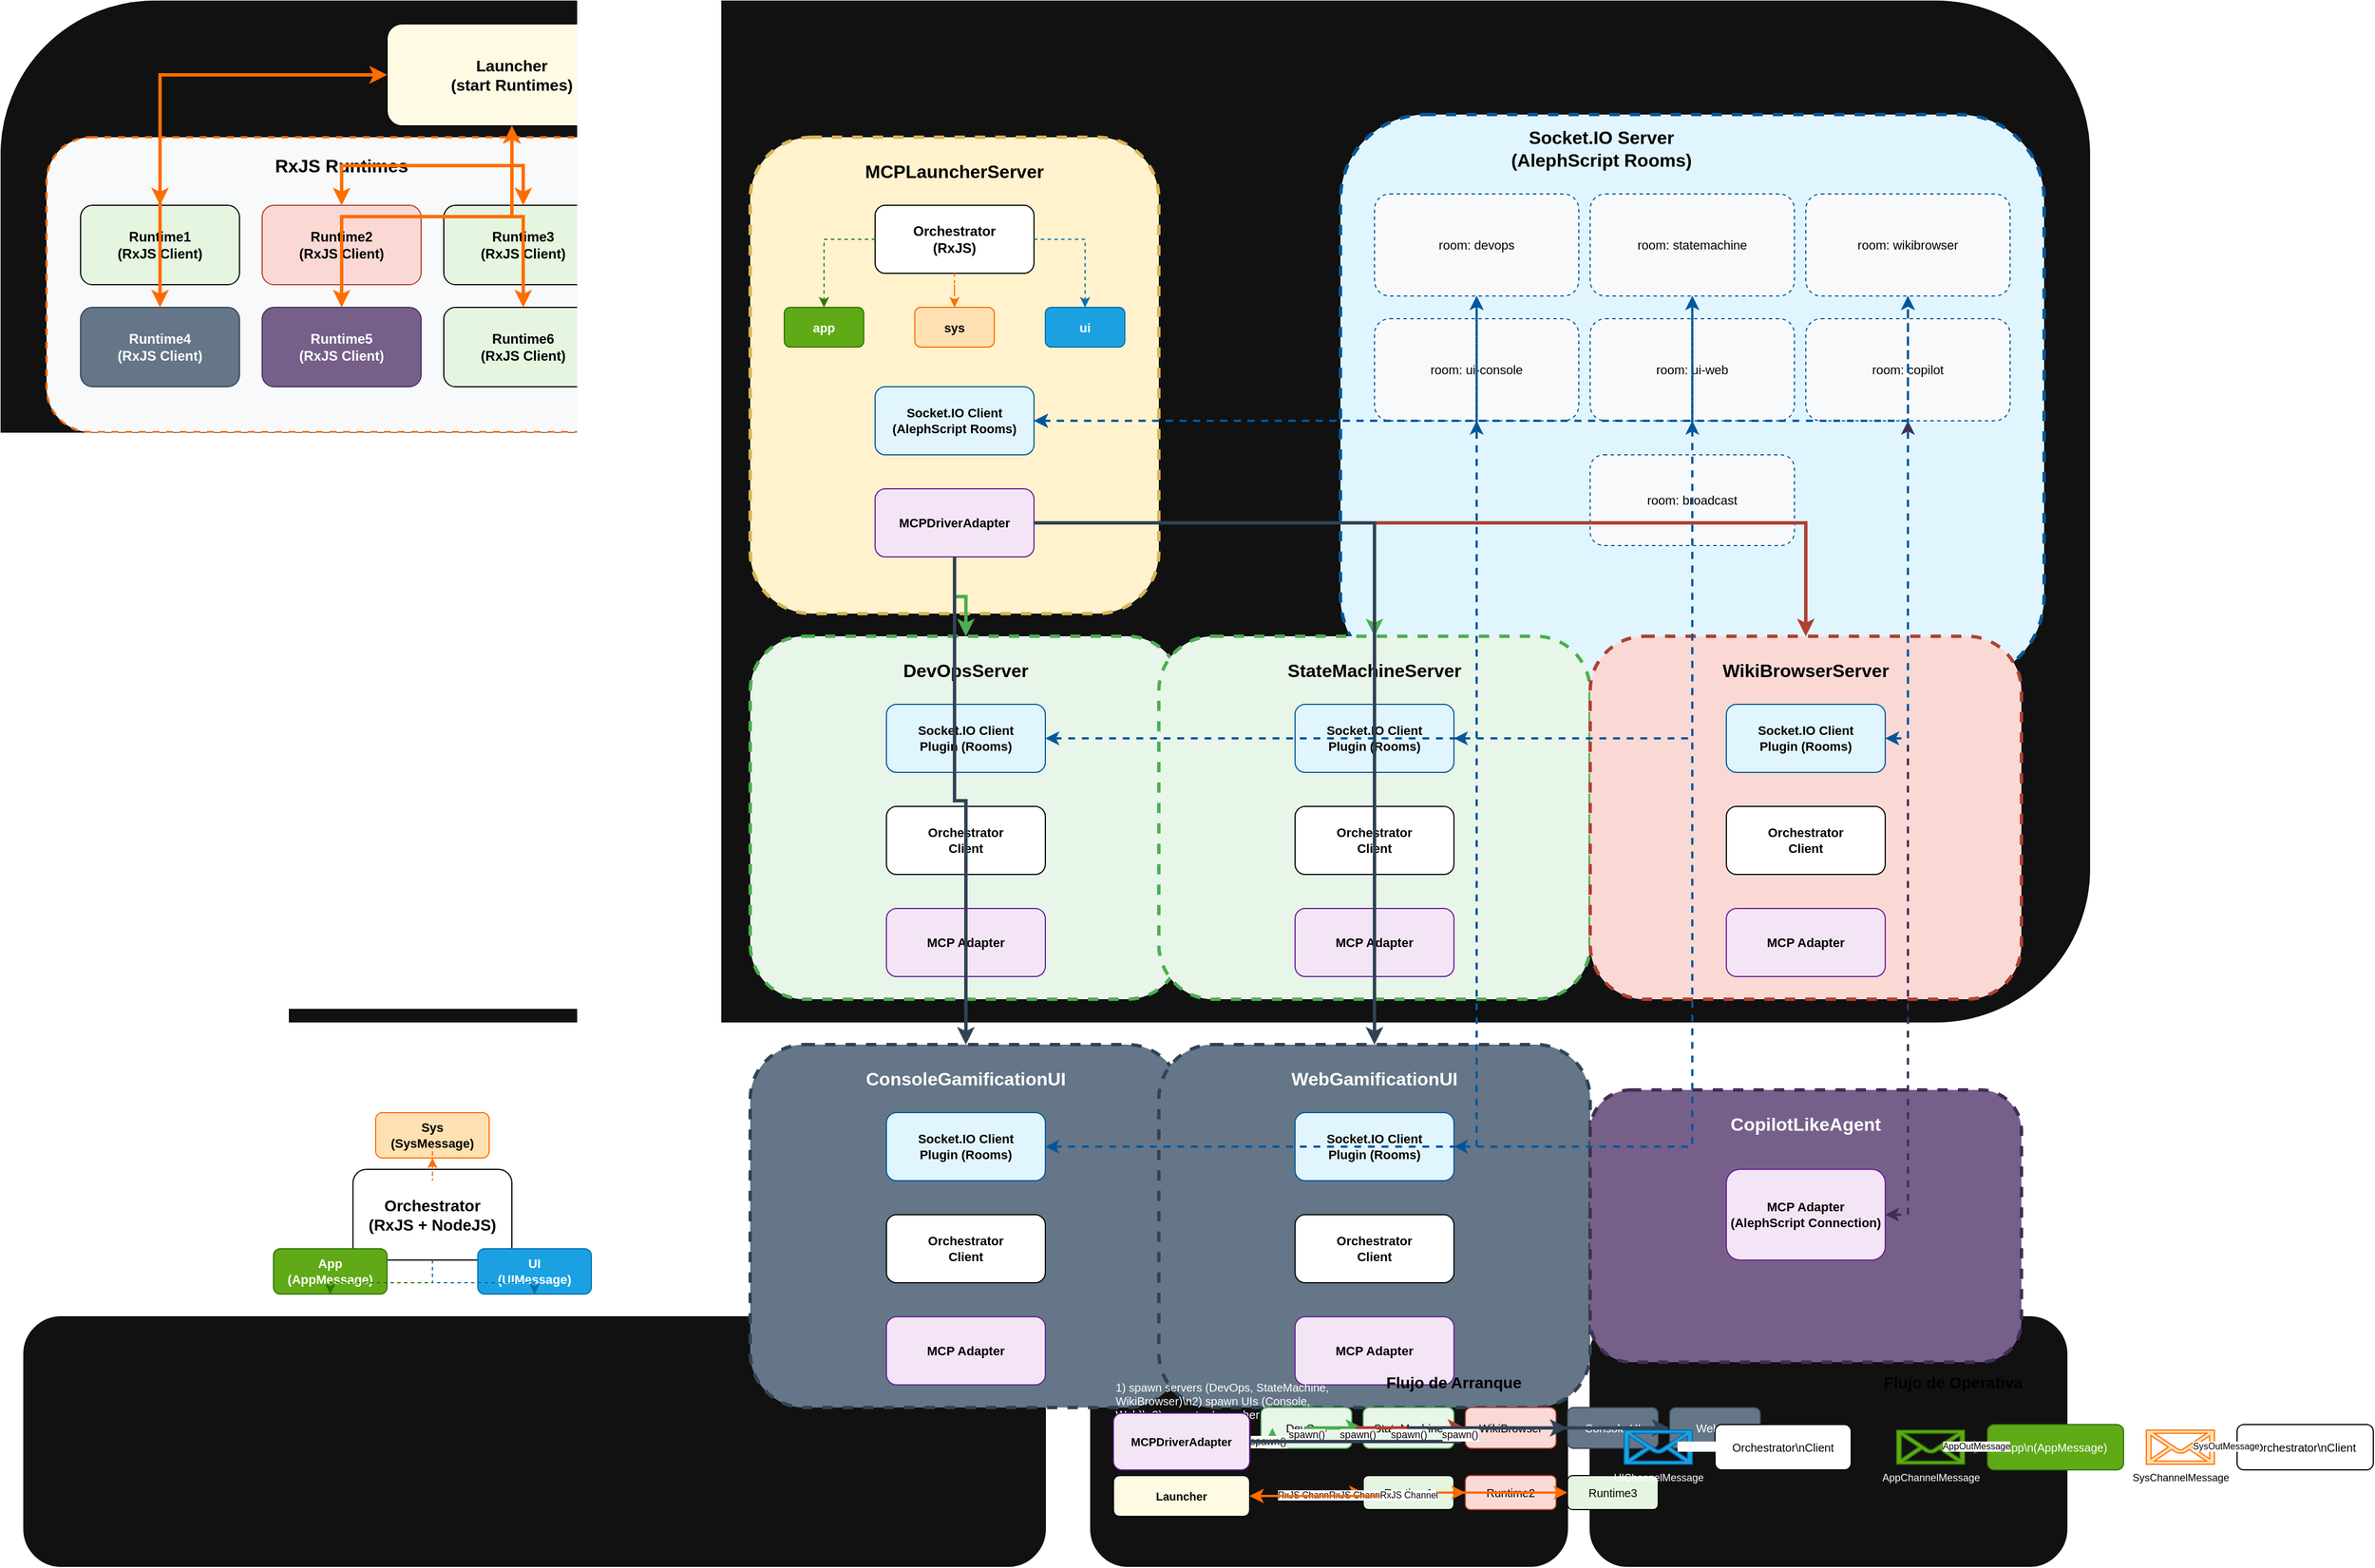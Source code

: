 <mxfile version="28.1.2">
  <diagram name="Orchestrator Detailed" id="orchestrator-detailed-page-1">
    <mxGraphModel dx="2600" dy="1600" grid="1" gridSize="10" guides="1" tooltips="1" connect="1" arrows="1" fold="1" page="1" pageScale="1" pageWidth="2000" pageHeight="1400" math="0" shadow="0">
      <root>
        <mxCell id="0"/>
        <mxCell id="1" parent="0"/>

        <!-- SECCIONES DE FONDO (no mover) -->
        <mxCell id="section-main-bg" value="" style="rounded=1;whiteSpace=wrap;html=1;fillColor=#111111;strokeColor=#111111;strokeWidth=1;opacity=100;movable=0;resizable=0;locked=1;" vertex="1" parent="1">
          <mxGeometry x="20" y="20" width="1840" height="900" as="geometry"/>
        </mxCell>
        <mxCell id="section-legend-bg" value="" style="rounded=1;whiteSpace=wrap;html=1;fillColor=#111111;strokeColor=#111111;strokeWidth=1;opacity=100;movable=0;resizable=0;locked=1;" vertex="1" parent="1">
          <mxGeometry x="40" y="1180" width="900" height="220" as="geometry"/>
        </mxCell>
        <mxCell id="section-startup-bg" value="" style="rounded=1;whiteSpace=wrap;html=1;fillColor=#111111;strokeColor=#111111;strokeWidth=1;opacity=100;movable=0;resizable=0;locked=1;" vertex="1" parent="1">
          <mxGeometry x="980" y="1180" width="420" height="220" as="geometry"/>
        </mxCell>
        <mxCell id="section-operativa-bg" value="" style="rounded=1;whiteSpace=wrap;html=1;fillColor=#111111;strokeColor=#111111;strokeWidth=1;opacity=100;movable=0;resizable=0;locked=1;" vertex="1" parent="1">
          <mxGeometry x="1420" y="1180" width="420" height="220" as="geometry"/>
        </mxCell>
        

        <!-- LAUNCHER CORE (RxJS) -->
        <mxCell id="launcher-core" value="Launcher&lt;br&gt;(start Runtimes)" style="rounded=1;whiteSpace=wrap;html=1;fontSize=14;fontColor=#000000;strokeColor=#000000;fillColor=#FFFAE3;fontStyle=1;" vertex="1" parent="1">
          <mxGeometry x="360" y="40" width="220" height="90" as="geometry"/>
        </mxCell>

        <!-- GRUPO MCPLauncherServer (centro superior) -->
        <mxCell id="group-mcp-launcher" value="" style="group" vertex="1" connectable="0" parent="1">
          <mxGeometry x="680" y="140" width="360" height="420" as="geometry"/>
        </mxCell>
        <mxCell id="mcp-launcher-bg" value="" style="rounded=1;whiteSpace=wrap;html=1;fillColor=#FFF2CC;strokeColor=#D6B656;strokeWidth=3;dashed=1;" vertex="1" parent="group-mcp-launcher">
          <mxGeometry width="360" height="420" as="geometry"/>
        </mxCell>
        <mxCell id="mcp-launcher-title" value="MCPLauncherServer" style="text;html=1;strokeColor=none;fillColor=none;align=center;verticalAlign=middle;whiteSpace=wrap;rounded=0;fontSize=16;fontStyle=1;" vertex="1" parent="group-mcp-launcher">
          <mxGeometry x="90" y="15" width="180" height="30" as="geometry"/>
        </mxCell>
        <mxCell id="mcp-orchestrator" value="Orchestrator&lt;br&gt;(RxJS)" style="rounded=1;whiteSpace=wrap;html=1;fontSize=12;fillColor=#FFFFFF;strokeColor=#000000;fontStyle=1;" vertex="1" parent="group-mcp-launcher">
          <mxGeometry x="110" y="60" width="140" height="60" as="geometry"/>
        </mxCell>
        <mxCell id="mcp-app-channel" value="app" style="rounded=1;whiteSpace=wrap;html=1;fontSize=11;fillColor=#60a917;strokeColor=#2D7600;fontColor=#ffffff;fontStyle=1;" vertex="1" parent="group-mcp-launcher">
          <mxGeometry x="30" y="150" width="70" height="35" as="geometry"/>
        </mxCell>
        <mxCell id="mcp-sys-channel" value="sys" style="rounded=1;whiteSpace=wrap;html=1;fontSize=11;fillColor=#FFE0B2;strokeColor=#FF6D00;fontStyle=1;" vertex="1" parent="group-mcp-launcher">
          <mxGeometry x="145" y="150" width="70" height="35" as="geometry"/>
        </mxCell>
        <mxCell id="mcp-ui-channel" value="ui" style="rounded=1;whiteSpace=wrap;html=1;fontSize=11;fillColor=#1ba1e2;strokeColor=#006EAF;fontColor=#ffffff;fontStyle=1;" vertex="1" parent="group-mcp-launcher">
          <mxGeometry x="260" y="150" width="70" height="35" as="geometry"/>
        </mxCell>
        <mxCell id="mcp-socketio-client" value="Socket.IO Client&lt;br&gt;(AlephScript Rooms)" style="rounded=1;whiteSpace=wrap;html=1;fontSize=11;fillColor=#E1F5FE;strokeColor=#01579B;fontStyle=1;" vertex="1" parent="group-mcp-launcher">
          <mxGeometry x="110" y="220" width="140" height="60" as="geometry"/>
        </mxCell>
        <mxCell id="mcp-driver-adapter" value="MCPDriverAdapter" style="rounded=1;whiteSpace=wrap;html=1;fontSize=11;fillColor=#F3E5F5;strokeColor=#6A1B9A;fontStyle=1;" vertex="1" parent="group-mcp-launcher">
          <mxGeometry x="110" y="310" width="140" height="60" as="geometry"/>
        </mxCell>

        <!-- GRUPO RxJS RUNTIMES (izquierda) -->
        <mxCell id="group-rxjs" value="" style="group" vertex="1" connectable="0" parent="1">
          <mxGeometry x="60" y="140" width="520" height="260" as="geometry"/>
        </mxCell>
        <mxCell id="rxjs-bg" value="" style="rounded=1;whiteSpace=wrap;html=1;fillColor=#f8f9fa;strokeColor=#FF6D00;strokeWidth=2;dashed=1;" vertex="1" parent="group-rxjs">
          <mxGeometry width="520" height="260" as="geometry"/>
        </mxCell>
        <mxCell id="rxjs-title" value="RxJS Runtimes" style="text;html=1;strokeColor=none;fillColor=none;align=center;verticalAlign=middle;whiteSpace=wrap;rounded=0;fontSize=16;fontStyle=1;" vertex="1" parent="group-rxjs">
          <mxGeometry x="180" y="10" width="160" height="30" as="geometry"/>
        </mxCell>
        <mxCell id="runtime1" value="Runtime1&lt;br&gt;(RxJS Client)" style="rounded=1;whiteSpace=wrap;html=1;fontSize=12;fontColor=#000000;strokeColor=#000000;fillColor=#E5F5E0;fontStyle=1;" vertex="1" parent="group-rxjs">
          <mxGeometry x="30" y="60" width="140" height="70" as="geometry"/>
        </mxCell>
        <mxCell id="runtime2" value="Runtime2&lt;br&gt;(RxJS Client)" style="rounded=1;whiteSpace=wrap;html=1;fontSize=12;strokeColor=#ae4132;fillColor=#fad9d5;fontStyle=1;" vertex="1" parent="group-rxjs">
          <mxGeometry x="190" y="60" width="140" height="70" as="geometry"/>
        </mxCell>
        <mxCell id="runtime3" value="Runtime3&lt;br&gt;(RxJS Client)" style="rounded=1;whiteSpace=wrap;html=1;fontSize=12;fontColor=#000000;strokeColor=#000000;fillColor=#E5F5E0;fontStyle=1;" vertex="1" parent="group-rxjs">
          <mxGeometry x="350" y="60" width="140" height="70" as="geometry"/>
        </mxCell>
        <mxCell id="runtime4" value="Runtime4&lt;br&gt;(RxJS Client)" style="rounded=1;whiteSpace=wrap;html=1;fontSize=12;fontColor=#ffffff;strokeColor=#314354;fillColor=#647687;fontStyle=1;" vertex="1" parent="group-rxjs">
          <mxGeometry x="30" y="150" width="140" height="70" as="geometry"/>
        </mxCell>
        <mxCell id="runtime5" value="Runtime5&lt;br&gt;(RxJS Client)" style="rounded=1;whiteSpace=wrap;html=1;fontSize=12;fontColor=#ffffff;strokeColor=#432D57;fillColor=#76608a;fontStyle=1;" vertex="1" parent="group-rxjs">
          <mxGeometry x="190" y="150" width="140" height="70" as="geometry"/>
        </mxCell>
        <mxCell id="runtime6" value="Runtime6&lt;br&gt;(RxJS Client)" style="rounded=1;whiteSpace=wrap;html=1;fontSize=12;fontColor=#000000;strokeColor=#000000;fillColor=#E5F5E0;fontStyle=1;" vertex="1" parent="group-rxjs">
          <mxGeometry x="350" y="150" width="140" height="70" as="geometry"/>
        </mxCell>

        <!-- GRUPO SOCKET.IO SERVER + ROOMS (derecha) -->
        <mxCell id="group-ws-server" value="" style="group" vertex="1" connectable="0" parent="1">
          <mxGeometry x="1200" y="120" width="620" height="500" as="geometry"/>
        </mxCell>
        <mxCell id="ws-server-bg" value="" style="rounded=1;whiteSpace=wrap;html=1;fillColor=#E1F5FE;strokeColor=#01579B;strokeWidth=3;dashed=1;" vertex="1" parent="group-ws-server">
          <mxGeometry width="620" height="500" as="geometry"/>
        </mxCell>
        <mxCell id="ws-server-title" value="Socket.IO Server&lt;br&gt;(AlephScript Rooms)" style="text;html=1;strokeColor=none;fillColor=none;align=center;verticalAlign=middle;whiteSpace=wrap;rounded=0;fontSize=16;fontStyle=1;" vertex="1" parent="group-ws-server">
          <mxGeometry x="120" y="15" width="220" height="30" as="geometry"/>
        </mxCell>
        <!-- Rooms como sub-grupos visuales -->
        <mxCell id="room-devops" value="room: devops" style="rounded=1;whiteSpace=wrap;html=1;fontSize=11;fillColor=#f8f9fa;strokeColor=#01579B;dashed=1;" vertex="1" parent="group-ws-server">
          <mxGeometry x="30" y="70" width="180" height="90" as="geometry"/>
        </mxCell>
        <mxCell id="room-statemachine" value="room: statemachine" style="rounded=1;whiteSpace=wrap;html=1;fontSize=11;fillColor=#f8f9fa;strokeColor=#01579B;dashed=1;" vertex="1" parent="group-ws-server">
          <mxGeometry x="220" y="70" width="180" height="90" as="geometry"/>
        </mxCell>
        <mxCell id="room-wikibrowser" value="room: wikibrowser" style="rounded=1;whiteSpace=wrap;html=1;fontSize=11;fillColor=#f8f9fa;strokeColor=#01579B;dashed=1;" vertex="1" parent="group-ws-server">
          <mxGeometry x="410" y="70" width="180" height="90" as="geometry"/>
        </mxCell>
        <mxCell id="room-ui-console" value="room: ui-console" style="rounded=1;whiteSpace=wrap;html=1;fontSize=11;fillColor=#f8f9fa;strokeColor=#01579B;dashed=1;" vertex="1" parent="group-ws-server">
          <mxGeometry x="30" y="180" width="180" height="90" as="geometry"/>
        </mxCell>
        <mxCell id="room-ui-web" value="room: ui-web" style="rounded=1;whiteSpace=wrap;html=1;fontSize=11;fillColor=#f8f9fa;strokeColor=#01579B;dashed=1;" vertex="1" parent="group-ws-server">
          <mxGeometry x="220" y="180" width="180" height="90" as="geometry"/>
        </mxCell>
        <mxCell id="room-copilot" value="room: copilot" style="rounded=1;whiteSpace=wrap;html=1;fontSize=11;fillColor=#f8f9fa;strokeColor=#01579B;dashed=1;" vertex="1" parent="group-ws-server">
          <mxGeometry x="410" y="180" width="180" height="90" as="geometry"/>
        </mxCell>
        <mxCell id="room-broadcast" value="room: broadcast" style="rounded=1;whiteSpace=wrap;html=1;fontSize=11;fillColor=#f8f9fa;strokeColor=#01579B;dashed=1;" vertex="1" parent="group-ws-server">
          <mxGeometry x="220" y="300" width="180" height="80" as="geometry"/>
        </mxCell>

        <!-- SERVERS fila media -->
        <mxCell id="group-devops" value="" style="group" vertex="1" connectable="0" parent="1">
          <mxGeometry x="680" y="580" width="380" height="320" as="geometry"/>
        </mxCell>
        <mxCell id="devops-bg" value="" style="rounded=1;whiteSpace=wrap;html=1;fillColor=#E8F5E9;strokeColor=#4CAF50;strokeWidth=3;dashed=1;" vertex="1" parent="group-devops">
          <mxGeometry width="380" height="320" as="geometry"/>
        </mxCell>
        <mxCell id="devops-title" value="DevOpsServer" style="text;html=1;strokeColor=none;fillColor=none;align=center;verticalAlign=middle;whiteSpace=wrap;rounded=0;fontSize=16;fontStyle=1;" vertex="1" parent="group-devops">
          <mxGeometry x="110" y="15" width="160" height="30" as="geometry"/>
        </mxCell>
        <mxCell id="devops-socketio-plugin" value="Socket.IO Client&lt;br&gt;Plugin (Rooms)" style="rounded=1;whiteSpace=wrap;html=1;fontSize=11;fillColor=#E1F5FE;strokeColor=#01579B;fontStyle=1;" vertex="1" parent="group-devops">
          <mxGeometry x="120" y="60" width="140" height="60" as="geometry"/>
        </mxCell>
        <mxCell id="devops-orchestrator-client" value="Orchestrator&lt;br&gt;Client" style="rounded=1;whiteSpace=wrap;html=1;fontSize=11;fillColor=#FFFFFF;strokeColor=#000000;fontStyle=1;" vertex="1" parent="group-devops">
          <mxGeometry x="120" y="150" width="140" height="60" as="geometry"/>
        </mxCell>
        <mxCell id="devops-mcp-adapter" value="MCP Adapter" style="rounded=1;whiteSpace=wrap;html=1;fontSize=11;fillColor=#F3E5F5;strokeColor=#6A1B9A;fontStyle=1;" vertex="1" parent="group-devops">
          <mxGeometry x="120" y="240" width="140" height="60" as="geometry"/>
        </mxCell>

        <mxCell id="group-statemachine" value="" style="group" vertex="1" connectable="0" parent="1">
          <mxGeometry x="1040" y="580" width="380" height="320" as="geometry"/>
        </mxCell>
        <mxCell id="statemachine-bg" value="" style="rounded=1;whiteSpace=wrap;html=1;fillColor=#E8F5E9;strokeColor=#4CAF50;strokeWidth=3;dashed=1;" vertex="1" parent="group-statemachine">
          <mxGeometry width="380" height="320" as="geometry"/>
        </mxCell>
        <mxCell id="statemachine-title" value="StateMachineServer" style="text;html=1;strokeColor=none;fillColor=none;align=center;verticalAlign=middle;whiteSpace=wrap;rounded=0;fontSize=16;fontStyle=1;" vertex="1" parent="group-statemachine">
          <mxGeometry x="110" y="15" width="160" height="30" as="geometry"/>
        </mxCell>
        <mxCell id="statemachine-socketio-plugin" value="Socket.IO Client&lt;br&gt;Plugin (Rooms)" style="rounded=1;whiteSpace=wrap;html=1;fontSize=11;fillColor=#E1F5FE;strokeColor=#01579B;fontStyle=1;" vertex="1" parent="group-statemachine">
          <mxGeometry x="120" y="60" width="140" height="60" as="geometry"/>
        </mxCell>
        <mxCell id="statemachine-orchestrator-client" value="Orchestrator&lt;br&gt;Client" style="rounded=1;whiteSpace=wrap;html=1;fontSize=11;fillColor=#FFFFFF;strokeColor=#000000;fontStyle=1;" vertex="1" parent="group-statemachine">
          <mxGeometry x="120" y="150" width="140" height="60" as="geometry"/>
        </mxCell>
        <mxCell id="statemachine-mcp-adapter" value="MCP Adapter" style="rounded=1;whiteSpace=wrap;html=1;fontSize=11;fillColor=#F3E5F5;strokeColor=#6A1B9A;fontStyle=1;" vertex="1" parent="group-statemachine">
          <mxGeometry x="120" y="240" width="140" height="60" as="geometry"/>
        </mxCell>

        <mxCell id="group-wikibrowser" value="" style="group" vertex="1" connectable="0" parent="1">
          <mxGeometry x="1420" y="580" width="380" height="320" as="geometry"/>
        </mxCell>
        <mxCell id="wikibrowser-bg" value="" style="rounded=1;whiteSpace=wrap;html=1;fillColor=#fad9d5;strokeColor=#ae4132;strokeWidth=3;dashed=1;" vertex="1" parent="group-wikibrowser">
          <mxGeometry width="380" height="320" as="geometry"/>
        </mxCell>
        <mxCell id="wikibrowser-title" value="WikiBrowserServer" style="text;html=1;strokeColor=none;fillColor=none;align=center;verticalAlign=middle;whiteSpace=wrap;rounded=0;fontSize=16;fontStyle=1;" vertex="1" parent="group-wikibrowser">
          <mxGeometry x="110" y="15" width="160" height="30" as="geometry"/>
        </mxCell>
        <mxCell id="wikibrowser-socketio-plugin" value="Socket.IO Client&lt;br&gt;Plugin (Rooms)" style="rounded=1;whiteSpace=wrap;html=1;fontSize=11;fillColor=#E1F5FE;strokeColor=#01579B;fontStyle=1;" vertex="1" parent="group-wikibrowser">
          <mxGeometry x="120" y="60" width="140" height="60" as="geometry"/>
        </mxCell>
        <mxCell id="wikibrowser-orchestrator-client" value="Orchestrator&lt;br&gt;Client" style="rounded=1;whiteSpace=wrap;html=1;fontSize=11;fillColor=#FFFFFF;strokeColor=#000000;fontStyle=1;" vertex="1" parent="group-wikibrowser">
          <mxGeometry x="120" y="150" width="140" height="60" as="geometry"/>
        </mxCell>
        <mxCell id="wikibrowser-mcp-adapter" value="MCP Adapter" style="rounded=1;whiteSpace=wrap;html=1;fontSize=11;fillColor=#F3E5F5;strokeColor=#6A1B9A;fontStyle=1;" vertex="1" parent="group-wikibrowser">
          <mxGeometry x="120" y="240" width="140" height="60" as="geometry"/>
        </mxCell>

        <!-- UIs fila inferior izquierda/centro -->
        <mxCell id="group-console-ui" value="" style="group" vertex="1" connectable="0" parent="1">
          <mxGeometry x="680" y="940" width="380" height="320" as="geometry"/>
        </mxCell>
        <mxCell id="console-ui-bg" value="" style="rounded=1;whiteSpace=wrap;html=1;fillColor=#647687;strokeColor=#314354;strokeWidth=3;dashed=1;fontColor=#ffffff;" vertex="1" parent="group-console-ui">
          <mxGeometry width="380" height="320" as="geometry"/>
        </mxCell>
        <mxCell id="console-ui-title" value="ConsoleGamificationUI" style="text;html=1;strokeColor=none;fillColor=none;align=center;verticalAlign=middle;whiteSpace=wrap;rounded=0;fontSize=16;fontStyle=1;fontColor=#ffffff;" vertex="1" parent="group-console-ui">
          <mxGeometry x="110" y="15" width="160" height="30" as="geometry"/>
        </mxCell>
        <mxCell id="console-ui-socketio-plugin" value="Socket.IO Client&lt;br&gt;Plugin (Rooms)" style="rounded=1;whiteSpace=wrap;html=1;fontSize=11;fillColor=#E1F5FE;strokeColor=#01579B;fontStyle=1;" vertex="1" parent="group-console-ui">
          <mxGeometry x="120" y="60" width="140" height="60" as="geometry"/>
        </mxCell>
        <mxCell id="console-ui-orchestrator-client" value="Orchestrator&lt;br&gt;Client" style="rounded=1;whiteSpace=wrap;html=1;fontSize=11;fillColor=#FFFFFF;strokeColor=#000000;fontStyle=1;" vertex="1" parent="group-console-ui">
          <mxGeometry x="120" y="150" width="140" height="60" as="geometry"/>
        </mxCell>
        <mxCell id="console-ui-mcp-adapter" value="MCP Adapter" style="rounded=1;whiteSpace=wrap;html=1;fontSize=11;fillColor=#F3E5F5;strokeColor=#6A1B9A;fontStyle=1;" vertex="1" parent="group-console-ui">
          <mxGeometry x="120" y="240" width="140" height="60" as="geometry"/>
        </mxCell>

        <mxCell id="group-web-ui" value="" style="group" vertex="1" connectable="0" parent="1">
          <mxGeometry x="1040" y="940" width="380" height="320" as="geometry"/>
        </mxCell>
        <mxCell id="web-ui-bg" value="" style="rounded=1;whiteSpace=wrap;html=1;fillColor=#647687;strokeColor=#314354;strokeWidth=3;dashed=1;fontColor=#ffffff;" vertex="1" parent="group-web-ui">
          <mxGeometry width="380" height="320" as="geometry"/>
        </mxCell>
        <mxCell id="web-ui-title" value="WebGamificationUI" style="text;html=1;strokeColor=none;fillColor=none;align=center;verticalAlign=middle;whiteSpace=wrap;rounded=0;fontSize=16;fontStyle=1;fontColor=#ffffff;" vertex="1" parent="group-web-ui">
          <mxGeometry x="110" y="15" width="160" height="30" as="geometry"/>
        </mxCell>
        <mxCell id="web-ui-socketio-plugin" value="Socket.IO Client&lt;br&gt;Plugin (Rooms)" style="rounded=1;whiteSpace=wrap;html=1;fontSize=11;fillColor=#E1F5FE;strokeColor=#01579B;fontStyle=1;" vertex="1" parent="group-web-ui">
          <mxGeometry x="120" y="60" width="140" height="60" as="geometry"/>
        </mxCell>
        <mxCell id="web-ui-orchestrator-client" value="Orchestrator&lt;br&gt;Client" style="rounded=1;whiteSpace=wrap;html=1;fontSize=11;fillColor=#FFFFFF;strokeColor=#000000;fontStyle=1;" vertex="1" parent="group-web-ui">
          <mxGeometry x="120" y="150" width="140" height="60" as="geometry"/>
        </mxCell>
        <mxCell id="web-ui-mcp-adapter" value="MCP Adapter" style="rounded=1;whiteSpace=wrap;html=1;fontSize=11;fillColor=#F3E5F5;strokeColor=#6A1B9A;fontStyle=1;" vertex="1" parent="group-web-ui">
          <mxGeometry x="120" y="240" width="140" height="60" as="geometry"/>
        </mxCell>

        <!-- COPILOT fila inferior derecha -->
        <mxCell id="group-copilot" value="" style="group" vertex="1" connectable="0" parent="1">
          <mxGeometry x="1420" y="980" width="380" height="240" as="geometry"/>
        </mxCell>
        <mxCell id="copilot-bg" value="" style="rounded=1;whiteSpace=wrap;html=1;fillColor=#76608a;strokeColor=#432D57;strokeWidth=3;dashed=1;fontColor=#ffffff;" vertex="1" parent="group-copilot">
          <mxGeometry width="380" height="240" as="geometry"/>
        </mxCell>
        <mxCell id="copilot-title" value="CopilotLikeAgent" style="text;html=1;strokeColor=none;fillColor=none;align=center;verticalAlign=middle;whiteSpace=wrap;rounded=0;fontSize=16;fontStyle=1;fontColor=#ffffff;" vertex="1" parent="group-copilot">
          <mxGeometry x="110" y="15" width="160" height="30" as="geometry"/>
        </mxCell>
        <mxCell id="copilot-mcp-adapter" value="MCP Adapter&lt;br&gt;(AlephScript Connection)" style="rounded=1;whiteSpace=wrap;html=1;fontSize=11;fillColor=#F3E5F5;strokeColor=#6A1B9A;fontStyle=1;" vertex="1" parent="group-copilot">
          <mxGeometry x="120" y="70" width="140" height="80" as="geometry"/>
        </mxCell>

        <!-- ORCHESTRATOR CENTRAL (resumen de canales) -->
        <mxCell id="group-central-orchestrator" value="" style="group" vertex="1" connectable="0" parent="1">
          <mxGeometry x="280" y="980" width="240" height="240" as="geometry"/>
        </mxCell>
        <mxCell id="central-orchestrator" value="Orchestrator&lt;br&gt;(RxJS + NodeJS)" style="rounded=1;whiteSpace=wrap;html=1;fontSize=14;fontColor=#000000;strokeColor=#000000;fillColor=#FFFFFF;fontStyle=1;" vertex="1" parent="group-central-orchestrator">
          <mxGeometry x="50" y="70" width="140" height="80" as="geometry"/>
        </mxCell>
        <mxCell id="central-app" value="App&lt;br&gt;(AppMessage)" style="rounded=1;whiteSpace=wrap;html=1;fontSize=11;strokeColor=#2D7600;fillColor=#60a917;fontColor=#ffffff;fontStyle=1;" vertex="1" parent="group-central-orchestrator">
          <mxGeometry x="-20" y="140" width="100" height="40" as="geometry"/>
        </mxCell>
        <mxCell id="central-sys" value="Sys&lt;br&gt;(SysMessage)" style="rounded=1;whiteSpace=wrap;html=1;fontSize=11;fontColor=default;strokeColor=#FF6D00;fillColor=#FFE0B2;fontStyle=1;" vertex="1" parent="group-central-orchestrator">
          <mxGeometry x="70" y="20" width="100" height="40" as="geometry"/>
        </mxCell>
        <mxCell id="central-ui" value="UI&lt;br&gt;(UIMessage)" style="rounded=1;whiteSpace=wrap;html=1;fontSize=11;fontColor=#ffffff;strokeColor=#006EAF;fillColor=#1ba1e2;fontStyle=1;" vertex="1" parent="group-central-orchestrator">
          <mxGeometry x="160" y="140" width="100" height="40" as="geometry"/>
        </mxCell>

        <!-- CONEXIONES RxJS (Launcher -> Runtimes) -->
        <mxCell id="rxjs-runtime1" style="edgeStyle=orthogonalEdgeStyle;rounded=0;orthogonalLoop=1;jettySize=auto;html=1;strokeColor=#FF6D00;strokeWidth=3;endArrow=classic;endFill=1;startArrow=classic;startFill=1;" edge="1" parent="1" source="launcher-core" target="runtime1">
          <mxGeometry relative="1" as="geometry"/>
        </mxCell>
        <mxCell id="rxjs-runtime2" style="edgeStyle=orthogonalEdgeStyle;rounded=0;orthogonalLoop=1;jettySize=auto;html=1;strokeColor=#FF6D00;strokeWidth=3;endArrow=classic;endFill=1;startArrow=classic;startFill=1;" edge="1" parent="1" source="launcher-core" target="runtime2">
          <mxGeometry relative="1" as="geometry"/>
        </mxCell>
        <mxCell id="rxjs-runtime3" style="edgeStyle=orthogonalEdgeStyle;rounded=0;orthogonalLoop=1;jettySize=auto;html=1;strokeColor=#FF6D00;strokeWidth=3;endArrow=classic;endFill=1;startArrow=classic;startFill=1;" edge="1" parent="1" source="launcher-core" target="runtime3">
          <mxGeometry relative="1" as="geometry"/>
        </mxCell>
        <mxCell id="rxjs-runtime4" style="edgeStyle=orthogonalEdgeStyle;rounded=0;orthogonalLoop=1;jettySize=auto;html=1;strokeColor=#FF6D00;strokeWidth=3;endArrow=classic;endFill=1;startArrow=classic;startFill=1;" edge="1" parent="1" source="launcher-core" target="runtime4">
          <mxGeometry relative="1" as="geometry"/>
        </mxCell>
        <mxCell id="rxjs-runtime5" style="edgeStyle=orthogonalEdgeStyle;rounded=0;orthogonalLoop=1;jettySize=auto;html=1;strokeColor=#FF6D00;strokeWidth=3;endArrow=classic;endFill=1;startArrow=classic;startFill=1;" edge="1" parent="1" source="launcher-core" target="runtime5">
          <mxGeometry relative="1" as="geometry"/>
        </mxCell>
        <mxCell id="rxjs-runtime6" style="edgeStyle=orthogonalEdgeStyle;rounded=0;orthogonalLoop=1;jettySize=auto;html=1;strokeColor=#FF6D00;strokeWidth=3;endArrow=classic;endFill=1;startArrow=classic;startFill=1;" edge="1" parent="1" source="launcher-core" target="runtime6">
          <mxGeometry relative="1" as="geometry"/>
        </mxCell>

        <!-- CONEXIONES SPAWN desde MCPLauncher -->
        <mxCell id="spawn-devops" style="edgeStyle=orthogonalEdgeStyle;rounded=0;orthogonalLoop=1;jettySize=auto;html=1;strokeColor=#4CAF50;strokeWidth=3;endArrow=classic;endFill=1;" edge="1" parent="1" source="mcp-driver-adapter" target="devops-bg">
          <mxGeometry relative="1" as="geometry"/>
        </mxCell>
        <mxCell id="spawn-statemachine" style="edgeStyle=orthogonalEdgeStyle;rounded=0;orthogonalLoop=1;jettySize=auto;html=1;strokeColor=#4CAF50;strokeWidth=3;endArrow=classic;endFill=1;" edge="1" parent="1" source="mcp-driver-adapter" target="statemachine-bg">
          <mxGeometry relative="1" as="geometry"/>
        </mxCell>
        <mxCell id="spawn-wikibrowser" style="edgeStyle=orthogonalEdgeStyle;rounded=0;orthogonalLoop=1;jettySize=auto;html=1;strokeColor=#ae4132;strokeWidth=3;endArrow=classic;endFill=1;" edge="1" parent="1" source="mcp-driver-adapter" target="wikibrowser-bg">
          <mxGeometry relative="1" as="geometry"/>
        </mxCell>
        <mxCell id="spawn-console-ui" style="edgeStyle=orthogonalEdgeStyle;rounded=0;orthogonalLoop=1;jettySize=auto;html=1;strokeColor=#314354;strokeWidth=3;endArrow=classic;endFill=1;" edge="1" parent="1" source="mcp-driver-adapter" target="console-ui-bg">
          <mxGeometry relative="1" as="geometry"/>
        </mxCell>
        <mxCell id="spawn-web-ui" style="edgeStyle=orthogonalEdgeStyle;rounded=0;orthogonalLoop=1;jettySize=auto;html=1;strokeColor=#314354;strokeWidth=3;endArrow=classic;endFill=1;" edge="1" parent="1" source="mcp-driver-adapter" target="web-ui-bg">
          <mxGeometry relative="1" as="geometry"/>
        </mxCell>

        <!-- SOCKET.IO (AlephScript) conexiones a Rooms -->
        <mxCell id="socketio-devops" style="edgeStyle=orthogonalEdgeStyle;rounded=0;orthogonalLoop=1;jettySize=auto;html=1;strokeColor=#01579B;strokeWidth=2;startArrow=classic;startFill=1;endArrow=classic;endFill=1;dashed=1;" edge="1" parent="1" source="mcp-socketio-client" target="room-devops">
          <mxGeometry relative="1" as="geometry">
            <Array as="points">
              <mxPoint x="1320" y="390"/>
              <mxPoint x="1320" y="235"/>
            </Array>
          </mxGeometry>
        </mxCell>
        <mxCell id="socketio-statemachine" style="edgeStyle=orthogonalEdgeStyle;rounded=0;orthogonalLoop=1;jettySize=auto;html=1;strokeColor=#01579B;strokeWidth=2;startArrow=classic;startFill=1;endArrow=classic;endFill=1;dashed=1;" edge="1" parent="1" source="mcp-socketio-client" target="room-statemachine">
          <mxGeometry relative="1" as="geometry">
            <Array as="points">
              <mxPoint x="1510" y="390"/>
              <mxPoint x="1510" y="235"/>
            </Array>
          </mxGeometry>
        </mxCell>
        <mxCell id="socketio-wikibrowser" style="edgeStyle=orthogonalEdgeStyle;rounded=0;orthogonalLoop=1;jettySize=auto;html=1;strokeColor=#01579B;strokeWidth=2;startArrow=classic;startFill=1;endArrow=classic;endFill=1;dashed=1;" edge="1" parent="1" source="mcp-socketio-client" target="room-wikibrowser">
          <mxGeometry relative="1" as="geometry">
            <Array as="points">
              <mxPoint x="1700" y="390"/>
              <mxPoint x="1700" y="235"/>
            </Array>
          </mxGeometry>
        </mxCell>
        <mxCell id="socketio-console" style="edgeStyle=orthogonalEdgeStyle;rounded=0;orthogonalLoop=1;jettySize=auto;html=1;strokeColor=#01579B;strokeWidth=2;startArrow=classic;startFill=1;endArrow=classic;endFill=1;dashed=1;" edge="1" parent="1" source="console-ui-socketio-plugin" target="room-ui-console">
          <mxGeometry relative="1" as="geometry">
            <Array as="points">
              <mxPoint x="1320" y="1030"/>
              <mxPoint x="1320" y="345"/>
            </Array>
          </mxGeometry>
        </mxCell>
        <mxCell id="socketio-web" style="edgeStyle=orthogonalEdgeStyle;rounded=0;orthogonalLoop=1;jettySize=auto;html=1;strokeColor=#01579B;strokeWidth=2;startArrow=classic;startFill=1;endArrow=classic;endFill=1;dashed=1;" edge="1" parent="1" source="web-ui-socketio-plugin" target="room-ui-web">
          <mxGeometry relative="1" as="geometry">
            <Array as="points">
              <mxPoint x="1510" y="1030"/>
              <mxPoint x="1510" y="345"/>
            </Array>
          </mxGeometry>
        </mxCell>
        <mxCell id="socketio-copilot" style="edgeStyle=orthogonalEdgeStyle;rounded=0;orthogonalLoop=1;jettySize=auto;html=1;strokeColor=#432D57;strokeWidth=2;startArrow=classic;startFill=1;endArrow=classic;endFill=1;dashed=1;" edge="1" parent="1" source="copilot-mcp-adapter" target="room-copilot">
          <mxGeometry relative="1" as="geometry">
            <Array as="points">
              <mxPoint x="1700" y="1090"/>
              <mxPoint x="1700" y="345"/>
            </Array>
          </mxGeometry>
        </mxCell>

        <!-- SOCKET.IO puente: Servers hacia Rooms -->
        <mxCell id="socketio-devops-room" style="edgeStyle=orthogonalEdgeStyle;rounded=0;orthogonalLoop=1;jettySize=auto;html=1;strokeColor=#01579B;strokeWidth=2;startArrow=classic;startFill=1;endArrow=classic;endFill=1;dashed=1;" edge="1" parent="1" source="devops-socketio-plugin" target="room-devops">
          <mxGeometry relative="1" as="geometry">
            <Array as="points">
              <mxPoint x="1320" y="670"/>
              <mxPoint x="1320" y="235"/>
            </Array>
          </mxGeometry>
        </mxCell>
        <mxCell id="socketio-statemachine-room" style="edgeStyle=orthogonalEdgeStyle;rounded=0;orthogonalLoop=1;jettySize=auto;html=1;strokeColor=#01579B;strokeWidth=2;startArrow=classic;startFill=1;endArrow=classic;endFill=1;dashed=1;" edge="1" parent="1" source="statemachine-socketio-plugin" target="room-statemachine">
          <mxGeometry relative="1" as="geometry">
            <Array as="points">
              <mxPoint x="1510" y="670"/>
              <mxPoint x="1510" y="235"/>
            </Array>
          </mxGeometry>
        </mxCell>
        <mxCell id="socketio-wikibrowser-room" style="edgeStyle=orthogonalEdgeStyle;rounded=0;orthogonalLoop=1;jettySize=auto;html=1;strokeColor=#01579B;strokeWidth=2;startArrow=classic;startFill=1;endArrow=classic;endFill=1;dashed=1;" edge="1" parent="1" source="wikibrowser-socketio-plugin" target="room-wikibrowser">
          <mxGeometry relative="1" as="geometry">
            <Array as="points">
              <mxPoint x="1700" y="670"/>
              <mxPoint x="1700" y="235"/>
            </Array>
          </mxGeometry>
        </mxCell>

        <!-- CONEXIONES INTERNAS CHANNELS (mcp-launcher y central) -->
        <mxCell id="mcp-orchestrator-app" style="edgeStyle=orthogonalEdgeStyle;rounded=0;orthogonalLoop=1;jettySize=auto;html=1;strokeColor=#2D7600;strokeWidth=1;dashed=1;" edge="1" parent="1" source="mcp-orchestrator" target="mcp-app-channel">
          <mxGeometry relative="1" as="geometry"/>
        </mxCell>
        <mxCell id="mcp-orchestrator-sys" style="edgeStyle=orthogonalEdgeStyle;rounded=0;orthogonalLoop=1;jettySize=auto;html=1;strokeColor=#FF6D00;strokeWidth=1;dashed=1;" edge="1" parent="1" source="mcp-orchestrator" target="mcp-sys-channel">
          <mxGeometry relative="1" as="geometry"/>
        </mxCell>
        <mxCell id="mcp-orchestrator-ui" style="edgeStyle=orthogonalEdgeStyle;rounded=0;orthogonalLoop=1;jettySize=auto;html=1;strokeColor=#006EAF;strokeWidth=1;dashed=1;" edge="1" parent="1" source="mcp-orchestrator" target="mcp-ui-channel">
          <mxGeometry relative="1" as="geometry"/>
        </mxCell>
        <mxCell id="central-orchestrator-app" style="edgeStyle=orthogonalEdgeStyle;rounded=0;orthogonalLoop=1;jettySize=auto;html=1;strokeColor=#2D7600;strokeWidth=1;dashed=1;" edge="1" parent="1" source="central-orchestrator" target="central-app">
          <mxGeometry relative="1" as="geometry"/>
        </mxCell>
        <mxCell id="central-orchestrator-sys" style="edgeStyle=orthogonalEdgeStyle;rounded=0;orthogonalLoop=1;jettySize=auto;html=1;strokeColor=#FF6D00;strokeWidth=1;dashed=1;" edge="1" parent="1" source="central-orchestrator" target="central-sys">
          <mxGeometry relative="1" as="geometry"/>
        </mxCell>
        <mxCell id="central-orchestrator-ui" style="edgeStyle=orthogonalEdgeStyle;rounded=0;orthogonalLoop=1;jettySize=auto;html=1;strokeColor=#006EAF;strokeWidth=1;dashed=1;" edge="1" parent="1" source="central-orchestrator" target="central-ui">
          <mxGeometry relative="1" as="geometry"/>
        </mxCell>

        <!-- CONEXIONES ORIENTATIVAS Consolas/UI a Rooms y Servers a Rooms ya agregadas arriba -->

  <!-- (Removed duplicate legend panel to keep user's original legend intact) -->

        <!-- SECCION INFERIOR: b) FLUJO DE ARRANQUE  -->
        <mxCell id="panel-arranque" value="" style="group" vertex="1" connectable="0" parent="1">
          <mxGeometry x="990" y="1220" width="400" height="160" as="geometry"/>
        </mxCell>
        <mxCell id="panel-arranque-bg" value="" style="rounded=1;whiteSpace=wrap;html=1;fillColor=none;strokeColor=none;strokeWidth=0;dashed=0;" vertex="1" parent="panel-arranque">
          <mxGeometry width="620" height="160" as="geometry"/>
        </mxCell>
        <mxCell id="panel-arranque-title" value="Flujo de Arranque" style="text;html=1;strokeColor=none;fillColor=none;align=center;verticalAlign=middle;whiteSpace=wrap;rounded=0;fontSize=14;fontStyle=1;" vertex="1" parent="panel-arranque">
          <mxGeometry x="230" y="8" width="160" height="20" as="geometry"/>
        </mxCell>
        <mxCell id="boot-steps" value="1) spawn servers (DevOps, StateMachine, WikiBrowser)\n2) spawn UIs (Console, Web)\n3) conectar Launcher ↔ Runtimes (RxJS)" style="text;html=1;strokeColor=none;fillColor=none;align=left;verticalAlign=top;whiteSpace=wrap;rounded=0;fontSize=10;fontColor=#FFFFFF;" vertex="1" parent="panel-arranque">
          <mxGeometry x="10" y="10" width="210" height="30" as="geometry"/>
        </mxCell>
        <!-- Driver y spawns -->
        <mxCell id="boot-driver" value="MCPDriverAdapter" style="rounded=1;whiteSpace=wrap;html=1;fontSize=10;fillColor=#F3E5F5;strokeColor=#6A1B9A;fontStyle=1;" vertex="1" parent="panel-arranque">
          <mxGeometry x="10" y="45" width="120" height="50" as="geometry"/>
        </mxCell>
        <mxCell id="boot-devops" value="DevOps" style="rounded=1;whiteSpace=wrap;html=1;fontSize=10;fillColor=#E8F5E9;strokeColor=#4CAF50;" vertex="1" parent="panel-arranque">
          <mxGeometry x="140" y="40" width="80" height="36" as="geometry"/>
        </mxCell>
        <mxCell id="boot-statemachine" value="StateMachine" style="rounded=1;whiteSpace=wrap;html=1;fontSize=10;fillColor=#E8F5E9;strokeColor=#4CAF50;" vertex="1" parent="panel-arranque">
          <mxGeometry x="230" y="40" width="80" height="36" as="geometry"/>
        </mxCell>
        <mxCell id="boot-wikibrowser" value="WikiBrowser" style="rounded=1;whiteSpace=wrap;html=1;fontSize=10;fillColor=#fad9d5;strokeColor=#ae4132;" vertex="1" parent="panel-arranque">
          <mxGeometry x="320" y="40" width="80" height="36" as="geometry"/>
        </mxCell>
        <mxCell id="boot-console-ui" value="Console UI" style="rounded=1;whiteSpace=wrap;html=1;fontSize=10;fillColor=#647687;strokeColor=#314354;fontColor=#ffffff;" vertex="1" parent="panel-arranque">
          <mxGeometry x="410" y="40" width="80" height="36" as="geometry"/>
        </mxCell>
        <mxCell id="boot-web-ui" value="Web UI" style="rounded=1;whiteSpace=wrap;html=1;fontSize=10;fillColor=#647687;strokeColor=#314354;fontColor=#ffffff;" vertex="1" parent="panel-arranque">
          <mxGeometry x="500" y="40" width="80" height="36" as="geometry"/>
        </mxCell>
        <mxCell id="boot-spawn-devops" style="edgeStyle=orthogonalEdgeStyle;rounded=0;orthogonalLoop=1;jettySize=auto;html=1;strokeColor=#4CAF50;strokeWidth=3;endArrow=classic;endFill=1;" edge="1" parent="panel-arranque" source="boot-driver" target="boot-devops">
          <mxGeometry relative="1" as="geometry"/>
        </mxCell>
        <mxCell id="boot-spawn-devops-label" value="spawn()" style="edgeLabel;html=1;align=center;verticalAlign=middle;resizable=0;points=[];fontSize=9;labelBackgroundColor=#FFFFFF;" vertex="1" connectable="0" parent="boot-spawn-devops">
          <mxGeometry x="0" y="0" relative="1" as="geometry">
            <mxPoint as="offset"/>
          </mxGeometry>
        </mxCell>
        <mxCell id="boot-spawn-state" style="edgeStyle=orthogonalEdgeStyle;rounded=0;orthogonalLoop=1;jettySize=auto;html=1;strokeColor=#4CAF50;strokeWidth=3;endArrow=classic;endFill=1;" edge="1" parent="panel-arranque" source="boot-driver" target="boot-statemachine">
          <mxGeometry relative="1" as="geometry"/>
        </mxCell>
        <mxCell id="boot-spawn-state-label" value="spawn()" style="edgeLabel;html=1;align=center;verticalAlign=middle;resizable=0;points=[];fontSize=9;labelBackgroundColor=#FFFFFF;" vertex="1" connectable="0" parent="boot-spawn-state">
          <mxGeometry x="0" y="0" relative="1" as="geometry">
            <mxPoint as="offset"/>
          </mxGeometry>
        </mxCell>
        <mxCell id="boot-spawn-wiki" style="edgeStyle=orthogonalEdgeStyle;rounded=0;orthogonalLoop=1;jettySize=auto;html=1;strokeColor=#ae4132;strokeWidth=3;endArrow=classic;endFill=1;" edge="1" parent="panel-arranque" source="boot-driver" target="boot-wikibrowser">
          <mxGeometry relative="1" as="geometry"/>
        </mxCell>
        <mxCell id="boot-spawn-wiki-label" value="spawn()" style="edgeLabel;html=1;align=center;verticalAlign=middle;resizable=0;points=[];fontSize=9;labelBackgroundColor=#FFFFFF;" vertex="1" connectable="0" parent="boot-spawn-wiki">
          <mxGeometry x="0" y="0" relative="1" as="geometry">
            <mxPoint as="offset"/>
          </mxGeometry>
        </mxCell>
        <mxCell id="boot-spawn-console" style="edgeStyle=orthogonalEdgeStyle;rounded=0;orthogonalLoop=1;jettySize=auto;html=1;strokeColor=#314354;strokeWidth=3;endArrow=classic;endFill=1;" edge="1" parent="panel-arranque" source="boot-driver" target="boot-console-ui">
          <mxGeometry relative="1" as="geometry"/>
        </mxCell>
        <mxCell id="boot-spawn-console-label" value="spawn()" style="edgeLabel;html=1;align=center;verticalAlign=middle;resizable=0;points=[];fontSize=9;labelBackgroundColor=#FFFFFF;" vertex="1" connectable="0" parent="boot-spawn-console">
          <mxGeometry x="0" y="0" relative="1" as="geometry">
            <mxPoint as="offset"/>
          </mxGeometry>
        </mxCell>
        <mxCell id="boot-spawn-web" style="edgeStyle=orthogonalEdgeStyle;rounded=0;orthogonalLoop=1;jettySize=auto;html=1;strokeColor=#314354;strokeWidth=3;endArrow=classic;endFill=1;" edge="1" parent="panel-arranque" source="boot-driver" target="boot-web-ui">
          <mxGeometry relative="1" as="geometry"/>
        </mxCell>
        <mxCell id="boot-spawn-web-label" value="spawn()" style="edgeLabel;html=1;align=center;verticalAlign=middle;resizable=0;points=[];fontSize=9;labelBackgroundColor=#FFFFFF;" vertex="1" connectable="0" parent="boot-spawn-web">
          <mxGeometry x="0" y="0" relative="1" as="geometry">
            <mxPoint as="offset"/>
          </mxGeometry>
        </mxCell>
        <!-- Launcher y Runtimes (RxJS) -->
        <mxCell id="boot-launcher" value="Launcher" style="rounded=1;whiteSpace=wrap;html=1;fontSize=10;fillColor=#FFFAE3;strokeColor=#000000;fontStyle=1;" vertex="1" parent="panel-arranque">
          <mxGeometry x="10" y="100" width="120" height="36" as="geometry"/>
        </mxCell>
        <mxCell id="boot-rt1" value="Runtime1" style="rounded=1;whiteSpace=wrap;html=1;fontSize=10;fillColor=#E5F5E0;strokeColor=#000000;" vertex="1" parent="panel-arranque">
          <mxGeometry x="230" y="100" width="80" height="30" as="geometry"/>
        </mxCell>
        <mxCell id="boot-rt2" value="Runtime2" style="rounded=1;whiteSpace=wrap;html=1;fontSize=10;fillColor=#fad9d5;strokeColor=#ae4132;" vertex="1" parent="panel-arranque">
          <mxGeometry x="320" y="100" width="80" height="30" as="geometry"/>
        </mxCell>
        <mxCell id="boot-rt3" value="Runtime3" style="rounded=1;whiteSpace=wrap;html=1;fontSize=10;fillColor=#E5F5E0;strokeColor=#000000;" vertex="1" parent="panel-arranque">
          <mxGeometry x="410" y="100" width="80" height="30" as="geometry"/>
        </mxCell>
        <mxCell id="boot-rxjs-1" style="edgeStyle=orthogonalEdgeStyle;rounded=0;orthogonalLoop=1;jettySize=auto;html=1;strokeColor=#FF6D00;strokeWidth=2;endArrow=classic;endFill=1;startArrow=classic;startFill=1;" edge="1" parent="panel-arranque" source="boot-launcher" target="boot-rt1">
          <mxGeometry relative="1" as="geometry"/>
        </mxCell>
        <mxCell id="boot-rxjs-1-label" value="RxJS Channel" style="edgeLabel;html=1;align=center;verticalAlign=middle;resizable=0;points=[];fontSize=8;labelBackgroundColor=#FFFFFF;" vertex="1" connectable="0" parent="boot-rxjs-1">
          <mxGeometry x="0" y="0" relative="1" as="geometry">
            <mxPoint as="offset"/>
          </mxGeometry>
        </mxCell>
        <mxCell id="boot-rxjs-2" style="edgeStyle=orthogonalEdgeStyle;rounded=0;orthogonalLoop=1;jettySize=auto;html=1;strokeColor=#FF6D00;strokeWidth=2;endArrow=classic;endFill=1;startArrow=classic;startFill=1;" edge="1" parent="panel-arranque" source="boot-launcher" target="boot-rt2">
          <mxGeometry relative="1" as="geometry"/>
        </mxCell>
        <mxCell id="boot-rxjs-2-label" value="RxJS Channel" style="edgeLabel;html=1;align=center;verticalAlign=middle;resizable=0;points=[];fontSize=8;labelBackgroundColor=#FFFFFF;" vertex="1" connectable="0" parent="boot-rxjs-2">
          <mxGeometry x="0" y="0" relative="1" as="geometry">
            <mxPoint as="offset"/>
          </mxGeometry>
        </mxCell>
        <mxCell id="boot-rxjs-3" style="edgeStyle=orthogonalEdgeStyle;rounded=0;orthogonalLoop=1;jettySize=auto;html=1;strokeColor=#FF6D00;strokeWidth=2;endArrow=classic;endFill=1;startArrow=classic;startFill=1;" edge="1" parent="panel-arranque" source="boot-launcher" target="boot-rt3">
          <mxGeometry relative="1" as="geometry"/>
        </mxCell>
        <mxCell id="boot-rxjs-3-label" value="RxJS Channel" style="edgeLabel;html=1;align=center;verticalAlign=middle;resizable=0;points=[];fontSize=8;labelBackgroundColor=#FFFFFF;" vertex="1" connectable="0" parent="boot-rxjs-3">
          <mxGeometry x="0" y="0" relative="1" as="geometry">
            <mxPoint as="offset"/>
          </mxGeometry>
        </mxCell>

        <!-- SECCION INFERIOR: c) FLUJO DE OPERATIVA  -->
        <mxCell id="panel-operativa" value="" style="group" vertex="1" connectable="0" parent="1">
          <mxGeometry x="1430" y="1220" width="400" height="160" as="geometry"/>
        </mxCell>
        <mxCell id="panel-operativa-bg" value="" style="rounded=1;whiteSpace=wrap;html=1;fillColor=none;strokeColor=none;strokeWidth=0;dashed=0;" vertex="1" parent="panel-operativa">
          <mxGeometry width="620" height="160" as="geometry"/>
        </mxCell>
        <mxCell id="panel-operativa-title" value="Flujo de Operativa" style="text;html=1;strokeColor=none;fillColor=none;align=center;verticalAlign=middle;whiteSpace=wrap;rounded=0;fontSize=14;fontStyle=1;" vertex="1" parent="panel-operativa">
          <mxGeometry x="230" y="8" width="160" height="20" as="geometry"/>
        </mxCell>
        <!-- UI Inbound -->
        <mxCell id="op-ui-msg" value="UIChannelMessage" style="shape=mxgraph.signs.tech.mail;html=1;pointerEvents=1;fillColor=#1ba1e2;strokeColor=#006EAF;verticalLabelPosition=bottom;verticalAlign=top;align=center;sketch=0;fontSize=9;fontColor=#ffffff;" vertex="1" parent="panel-operativa">
          <mxGeometry x="20" y="60" width="60" height="30" as="geometry"/>
        </mxCell>
        <mxCell id="op-ui-target" value="Orchestrator\nClient" style="rounded=1;whiteSpace=wrap;html=1;fontSize=10;fillColor=#FFFFFF;strokeColor=#000000;" vertex="1" parent="panel-operativa">
          <mxGeometry x="100" y="55" width="120" height="40" as="geometry"/>
        </mxCell>
        <mxCell id="op-ui-arrow" style="edgeStyle=orthogonalEdgeStyle;rounded=0;orthogonalLoop=1;jettySize=auto;html=1;strokeColor=#006EAF;strokeWidth=1;dashed=1;startArrow=classic;startFill=1;" edge="1" parent="panel-operativa" source="op-ui-msg" target="op-ui-target">
          <mxGeometry relative="1" as="geometry"/>
        </mxCell>
        <mxCell id="op-ui-label" value="UIInMessage" style="edgeLabel;html=1;align=center;verticalAlign=middle;resizable=0;points=[];fontSize=8;fontColor=#FFFFFF;" vertex="1" connectable="0" parent="op-ui-arrow">
          <mxGeometry x="0" y="-1" relative="1" as="geometry">
            <mxPoint as="offset"/>
          </mxGeometry>
        </mxCell>
        <!-- APP Outbound -->
        <mxCell id="op-app-msg" value="AppChannelMessage" style="shape=mxgraph.signs.tech.mail;html=1;pointerEvents=1;fillColor=#60a917;strokeColor=#2D7600;verticalLabelPosition=bottom;verticalAlign=top;align=center;sketch=0;fontSize=9;fontColor=#ffffff;" vertex="1" parent="panel-operativa">
          <mxGeometry x="260" y="60" width="60" height="30" as="geometry"/>
        </mxCell>
        <mxCell id="op-app-target" value="App\n(AppMessage)" style="rounded=1;whiteSpace=wrap;html=1;fontSize=10;fillColor=#60a917;strokeColor=#2D7600;fontColor=#ffffff;" vertex="1" parent="panel-operativa">
          <mxGeometry x="340" y="55" width="120" height="40" as="geometry"/>
        </mxCell>
        <mxCell id="op-app-arrow" style="edgeStyle=orthogonalEdgeStyle;rounded=0;orthogonalLoop=1;jettySize=auto;html=1;strokeColor=#2D7600;strokeWidth=2;endArrow=classic;endFill=1;" edge="1" parent="panel-operativa" source="op-app-msg" target="op-app-target">
          <mxGeometry relative="1" as="geometry"/>
        </mxCell>
        <mxCell id="op-app-label" value="AppOutMessage" style="edgeLabel;html=1;align=center;verticalAlign=middle;resizable=0;points=[];fontSize=8;" vertex="1" connectable="0" parent="op-app-arrow">
          <mxGeometry x="0" y="-1" relative="1" as="geometry">
            <mxPoint as="offset"/>
          </mxGeometry>
        </mxCell>
        <!-- SYS Outbound -->
        <mxCell id="op-sys-msg" value="SysChannelMessage" style="shape=mxgraph.signs.tech.mail;html=1;pointerEvents=1;fillColor=#FFE0B2;strokeColor=#FF6D00;verticalLabelPosition=bottom;verticalAlign=top;align=center;sketch=0;fontSize=9;" vertex="1" parent="panel-operativa">
          <mxGeometry x="480" y="60" width="60" height="30" as="geometry"/>
        </mxCell>
        <mxCell id="op-sys-target" value="Orchestrator\nClient" style="rounded=1;whiteSpace=wrap;html=1;fontSize=10;fillColor=#FFFFFF;strokeColor=#000000;" vertex="1" parent="panel-operativa">
          <mxGeometry x="560" y="55" width="120" height="40" as="geometry"/>
        </mxCell>
        <mxCell id="op-sys-arrow" style="edgeStyle=orthogonalEdgeStyle;rounded=0;orthogonalLoop=1;jettySize=auto;html=1;strokeColor=#FF6D00;strokeWidth=1;dashed=1;endArrow=classic;endFill=1;" edge="1" parent="panel-operativa" source="op-sys-msg" target="op-sys-target">
          <mxGeometry relative="1" as="geometry"/>
        </mxCell>
        <mxCell id="op-sys-label" value="SysOutMessage" style="edgeLabel;html=1;align=center;verticalAlign=middle;resizable=0;points=[];fontSize=8;" vertex="1" connectable="0" parent="op-sys-arrow">
          <mxGeometry x="0" y="-1" relative="1" as="geometry">
            <mxPoint as="offset"/>
          </mxGeometry>
        </mxCell>

      </root>
    </mxGraphModel>
  </diagram>
</mxfile>
